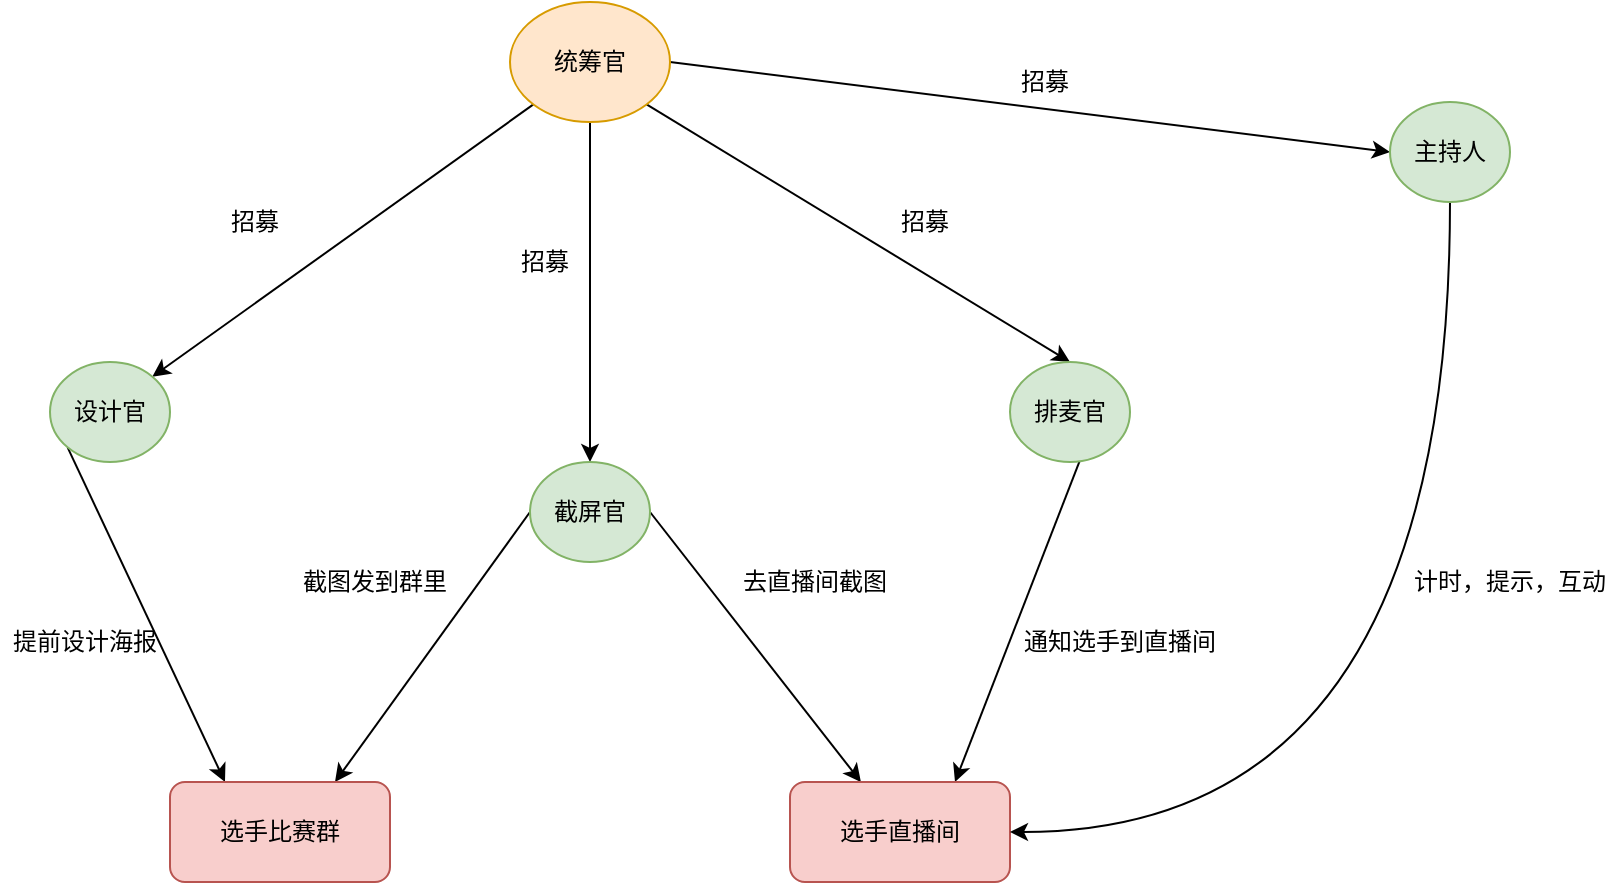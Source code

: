 <mxfile version="12.9.9" type="github">
  <diagram id="_S-RMXmcYjWmEakW_PRN" name="第 1 页">
    <mxGraphModel dx="1333" dy="1686" grid="1" gridSize="10" guides="1" tooltips="1" connect="1" arrows="1" fold="1" page="1" pageScale="1" pageWidth="1654" pageHeight="2336" math="0" shadow="0">
      <root>
        <mxCell id="0" />
        <mxCell id="1" parent="0" />
        <mxCell id="jXhGage0o17Str0ruYFL-7" style="rounded=0;orthogonalLoop=1;jettySize=auto;html=1;entryX=0.5;entryY=0;entryDx=0;entryDy=0;" parent="1" source="jXhGage0o17Str0ruYFL-1" target="jXhGage0o17Str0ruYFL-3" edge="1">
          <mxGeometry relative="1" as="geometry" />
        </mxCell>
        <mxCell id="jXhGage0o17Str0ruYFL-8" style="edgeStyle=none;rounded=0;orthogonalLoop=1;jettySize=auto;html=1;entryX=0.5;entryY=0;entryDx=0;entryDy=0;exitX=1;exitY=1;exitDx=0;exitDy=0;" parent="1" source="jXhGage0o17Str0ruYFL-1" target="jXhGage0o17Str0ruYFL-5" edge="1">
          <mxGeometry relative="1" as="geometry" />
        </mxCell>
        <mxCell id="jXhGage0o17Str0ruYFL-9" style="edgeStyle=none;rounded=0;orthogonalLoop=1;jettySize=auto;html=1;exitX=0;exitY=1;exitDx=0;exitDy=0;entryX=1;entryY=0;entryDx=0;entryDy=0;" parent="1" source="jXhGage0o17Str0ruYFL-1" target="jXhGage0o17Str0ruYFL-6" edge="1">
          <mxGeometry relative="1" as="geometry" />
        </mxCell>
        <mxCell id="jHY7-kJQ3KM3PG-TOLY6-39" style="edgeStyle=none;rounded=0;jumpStyle=none;orthogonalLoop=1;jettySize=auto;html=1;exitX=1;exitY=0.5;exitDx=0;exitDy=0;entryX=0;entryY=0.5;entryDx=0;entryDy=0;" edge="1" parent="1" source="jXhGage0o17Str0ruYFL-1" target="jHY7-kJQ3KM3PG-TOLY6-38">
          <mxGeometry relative="1" as="geometry" />
        </mxCell>
        <mxCell id="jXhGage0o17Str0ruYFL-1" value="统筹官" style="ellipse;whiteSpace=wrap;html=1;fillColor=#ffe6cc;strokeColor=#d79b00;" parent="1" vertex="1">
          <mxGeometry x="540" y="390" width="80" height="60" as="geometry" />
        </mxCell>
        <mxCell id="jHY7-kJQ3KM3PG-TOLY6-23" style="edgeStyle=none;rounded=0;jumpStyle=none;orthogonalLoop=1;jettySize=auto;html=1;exitX=0;exitY=0.5;exitDx=0;exitDy=0;entryX=0.75;entryY=0;entryDx=0;entryDy=0;" edge="1" parent="1" source="jXhGage0o17Str0ruYFL-3" target="jXhGage0o17Str0ruYFL-10">
          <mxGeometry relative="1" as="geometry" />
        </mxCell>
        <mxCell id="jHY7-kJQ3KM3PG-TOLY6-35" style="edgeStyle=none;rounded=0;jumpStyle=none;orthogonalLoop=1;jettySize=auto;html=1;exitX=1;exitY=0.5;exitDx=0;exitDy=0;" edge="1" parent="1" source="jXhGage0o17Str0ruYFL-3" target="jHY7-kJQ3KM3PG-TOLY6-26">
          <mxGeometry relative="1" as="geometry" />
        </mxCell>
        <mxCell id="jXhGage0o17Str0ruYFL-3" value="截屏官" style="ellipse;whiteSpace=wrap;html=1;fillColor=#d5e8d4;strokeColor=#82b366;" parent="1" vertex="1">
          <mxGeometry x="550" y="620" width="60" height="50" as="geometry" />
        </mxCell>
        <mxCell id="jHY7-kJQ3KM3PG-TOLY6-27" style="edgeStyle=none;rounded=0;jumpStyle=none;orthogonalLoop=1;jettySize=auto;html=1;exitX=1;exitY=0;exitDx=0;exitDy=0;entryX=0.75;entryY=0;entryDx=0;entryDy=0;" edge="1" parent="1" source="jXhGage0o17Str0ruYFL-5" target="jHY7-kJQ3KM3PG-TOLY6-26">
          <mxGeometry relative="1" as="geometry" />
        </mxCell>
        <mxCell id="jXhGage0o17Str0ruYFL-5" value="排麦官" style="ellipse;whiteSpace=wrap;html=1;fillColor=#d5e8d4;strokeColor=#82b366;" parent="1" vertex="1">
          <mxGeometry x="790" y="570" width="60" height="50" as="geometry" />
        </mxCell>
        <mxCell id="jXhGage0o17Str0ruYFL-11" style="edgeStyle=none;rounded=0;orthogonalLoop=1;jettySize=auto;html=1;exitX=0;exitY=1;exitDx=0;exitDy=0;entryX=0.25;entryY=0;entryDx=0;entryDy=0;" parent="1" source="jXhGage0o17Str0ruYFL-6" target="jXhGage0o17Str0ruYFL-10" edge="1">
          <mxGeometry relative="1" as="geometry">
            <mxPoint x="380" y="770" as="targetPoint" />
          </mxGeometry>
        </mxCell>
        <mxCell id="jXhGage0o17Str0ruYFL-6" value="设计官" style="ellipse;whiteSpace=wrap;html=1;fillColor=#d5e8d4;strokeColor=#82b366;" parent="1" vertex="1">
          <mxGeometry x="310" y="570" width="60" height="50" as="geometry" />
        </mxCell>
        <mxCell id="jXhGage0o17Str0ruYFL-10" value="选手比赛群" style="rounded=1;whiteSpace=wrap;html=1;fillColor=#f8cecc;strokeColor=#b85450;" parent="1" vertex="1">
          <mxGeometry x="370" y="780" width="110" height="50" as="geometry" />
        </mxCell>
        <mxCell id="jHY7-kJQ3KM3PG-TOLY6-9" value="提前设计海报" style="text;html=1;strokeColor=none;fillColor=none;align=center;verticalAlign=middle;whiteSpace=wrap;rounded=0;" vertex="1" parent="1">
          <mxGeometry x="285" y="700" width="85" height="20" as="geometry" />
        </mxCell>
        <mxCell id="jHY7-kJQ3KM3PG-TOLY6-11" value="招募" style="text;html=1;strokeColor=none;fillColor=none;align=center;verticalAlign=middle;whiteSpace=wrap;rounded=0;" vertex="1" parent="1">
          <mxGeometry x="370" y="490" width="85" height="20" as="geometry" />
        </mxCell>
        <mxCell id="jHY7-kJQ3KM3PG-TOLY6-12" value="招募" style="text;html=1;strokeColor=none;fillColor=none;align=center;verticalAlign=middle;whiteSpace=wrap;rounded=0;" vertex="1" parent="1">
          <mxGeometry x="515" y="510" width="85" height="20" as="geometry" />
        </mxCell>
        <mxCell id="jHY7-kJQ3KM3PG-TOLY6-13" value="招募" style="text;html=1;strokeColor=none;fillColor=none;align=center;verticalAlign=middle;whiteSpace=wrap;rounded=0;" vertex="1" parent="1">
          <mxGeometry x="705" y="490" width="85" height="20" as="geometry" />
        </mxCell>
        <mxCell id="jHY7-kJQ3KM3PG-TOLY6-14" style="edgeStyle=none;shape=link;rounded=0;orthogonalLoop=1;jettySize=auto;html=1;exitX=0.5;exitY=0;exitDx=0;exitDy=0;dashed=1;" edge="1" parent="1" source="jHY7-kJQ3KM3PG-TOLY6-13" target="jHY7-kJQ3KM3PG-TOLY6-13">
          <mxGeometry relative="1" as="geometry" />
        </mxCell>
        <mxCell id="jHY7-kJQ3KM3PG-TOLY6-25" value="截图发到群里" style="text;html=1;strokeColor=none;fillColor=none;align=center;verticalAlign=middle;whiteSpace=wrap;rounded=0;" vertex="1" parent="1">
          <mxGeometry x="430" y="670" width="85" height="20" as="geometry" />
        </mxCell>
        <mxCell id="jHY7-kJQ3KM3PG-TOLY6-26" value="选手直播间" style="rounded=1;whiteSpace=wrap;html=1;fillColor=#f8cecc;strokeColor=#b85450;" vertex="1" parent="1">
          <mxGeometry x="680" y="780" width="110" height="50" as="geometry" />
        </mxCell>
        <mxCell id="jHY7-kJQ3KM3PG-TOLY6-28" value="通知选手到直播间" style="text;html=1;strokeColor=none;fillColor=none;align=center;verticalAlign=middle;whiteSpace=wrap;rounded=0;" vertex="1" parent="1">
          <mxGeometry x="790" y="700" width="110" height="20" as="geometry" />
        </mxCell>
        <mxCell id="jHY7-kJQ3KM3PG-TOLY6-36" value="去直播间截图" style="text;html=1;strokeColor=none;fillColor=none;align=center;verticalAlign=middle;whiteSpace=wrap;rounded=0;" vertex="1" parent="1">
          <mxGeometry x="650" y="670" width="85" height="20" as="geometry" />
        </mxCell>
        <mxCell id="jHY7-kJQ3KM3PG-TOLY6-44" style="edgeStyle=orthogonalEdgeStyle;curved=1;rounded=0;jumpStyle=none;orthogonalLoop=1;jettySize=auto;html=1;exitX=0.5;exitY=1;exitDx=0;exitDy=0;entryX=1;entryY=0.5;entryDx=0;entryDy=0;" edge="1" parent="1" source="jHY7-kJQ3KM3PG-TOLY6-38" target="jHY7-kJQ3KM3PG-TOLY6-26">
          <mxGeometry relative="1" as="geometry" />
        </mxCell>
        <mxCell id="jHY7-kJQ3KM3PG-TOLY6-38" value="主持人" style="ellipse;whiteSpace=wrap;html=1;fillColor=#d5e8d4;strokeColor=#82b366;" vertex="1" parent="1">
          <mxGeometry x="980" y="440" width="60" height="50" as="geometry" />
        </mxCell>
        <mxCell id="jHY7-kJQ3KM3PG-TOLY6-42" value="招募" style="text;html=1;strokeColor=none;fillColor=none;align=center;verticalAlign=middle;whiteSpace=wrap;rounded=0;" vertex="1" parent="1">
          <mxGeometry x="765" y="420" width="85" height="20" as="geometry" />
        </mxCell>
        <mxCell id="jHY7-kJQ3KM3PG-TOLY6-45" value="计时，提示，互动" style="text;html=1;strokeColor=none;fillColor=none;align=center;verticalAlign=middle;whiteSpace=wrap;rounded=0;" vertex="1" parent="1">
          <mxGeometry x="990" y="670" width="100" height="20" as="geometry" />
        </mxCell>
      </root>
    </mxGraphModel>
  </diagram>
</mxfile>
